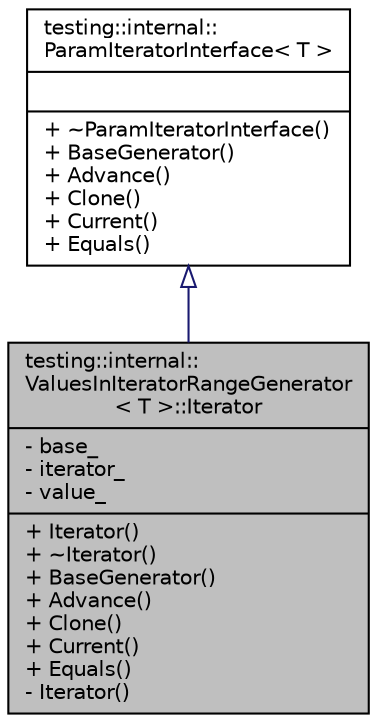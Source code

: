 digraph "testing::internal::ValuesInIteratorRangeGenerator&lt; T &gt;::Iterator"
{
 // INTERACTIVE_SVG=YES
 // LATEX_PDF_SIZE
  edge [fontname="Helvetica",fontsize="10",labelfontname="Helvetica",labelfontsize="10"];
  node [fontname="Helvetica",fontsize="10",shape=record];
  Node1 [label="{testing::internal::\lValuesInIteratorRangeGenerator\l\< T \>::Iterator\n|- base_\l- iterator_\l- value_\l|+ Iterator()\l+ ~Iterator()\l+ BaseGenerator()\l+ Advance()\l+ Clone()\l+ Current()\l+ Equals()\l- Iterator()\l}",height=0.2,width=0.4,color="black", fillcolor="grey75", style="filled", fontcolor="black",tooltip=" "];
  Node2 -> Node1 [dir="back",color="midnightblue",fontsize="10",style="solid",arrowtail="onormal",fontname="Helvetica"];
  Node2 [label="{testing::internal::\lParamIteratorInterface\< T \>\n||+ ~ParamIteratorInterface()\l+ BaseGenerator()\l+ Advance()\l+ Clone()\l+ Current()\l+ Equals()\l}",height=0.2,width=0.4,color="black", fillcolor="white", style="filled",URL="$d9/db9/classtesting_1_1internal_1_1_param_iterator_interface.html",tooltip=" "];
}
